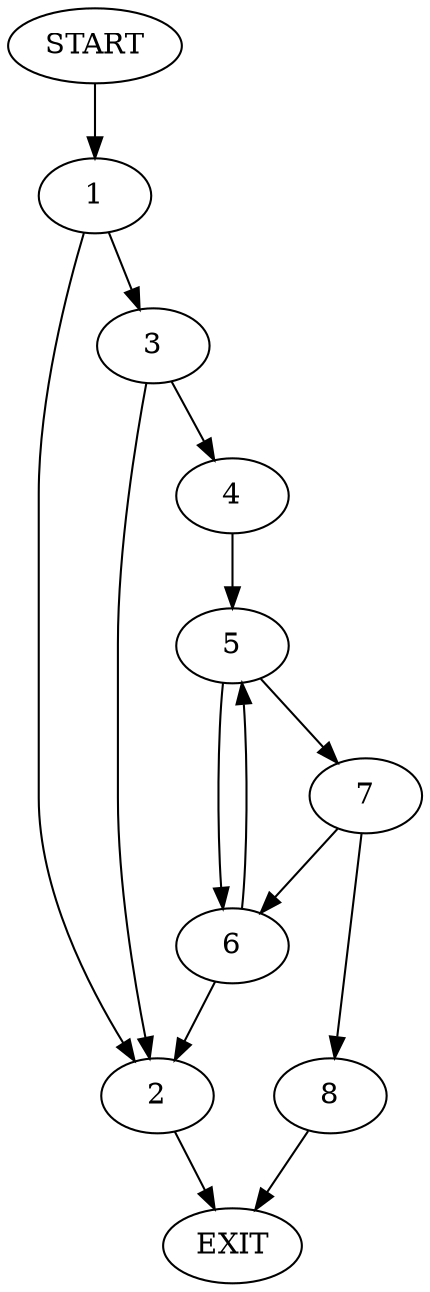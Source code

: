 digraph {
0 [label="START"]
9 [label="EXIT"]
0 -> 1
1 -> 2
1 -> 3
3 -> 2
3 -> 4
2 -> 9
4 -> 5
5 -> 6
5 -> 7
6 -> 2
6 -> 5
7 -> 6
7 -> 8
8 -> 9
}
